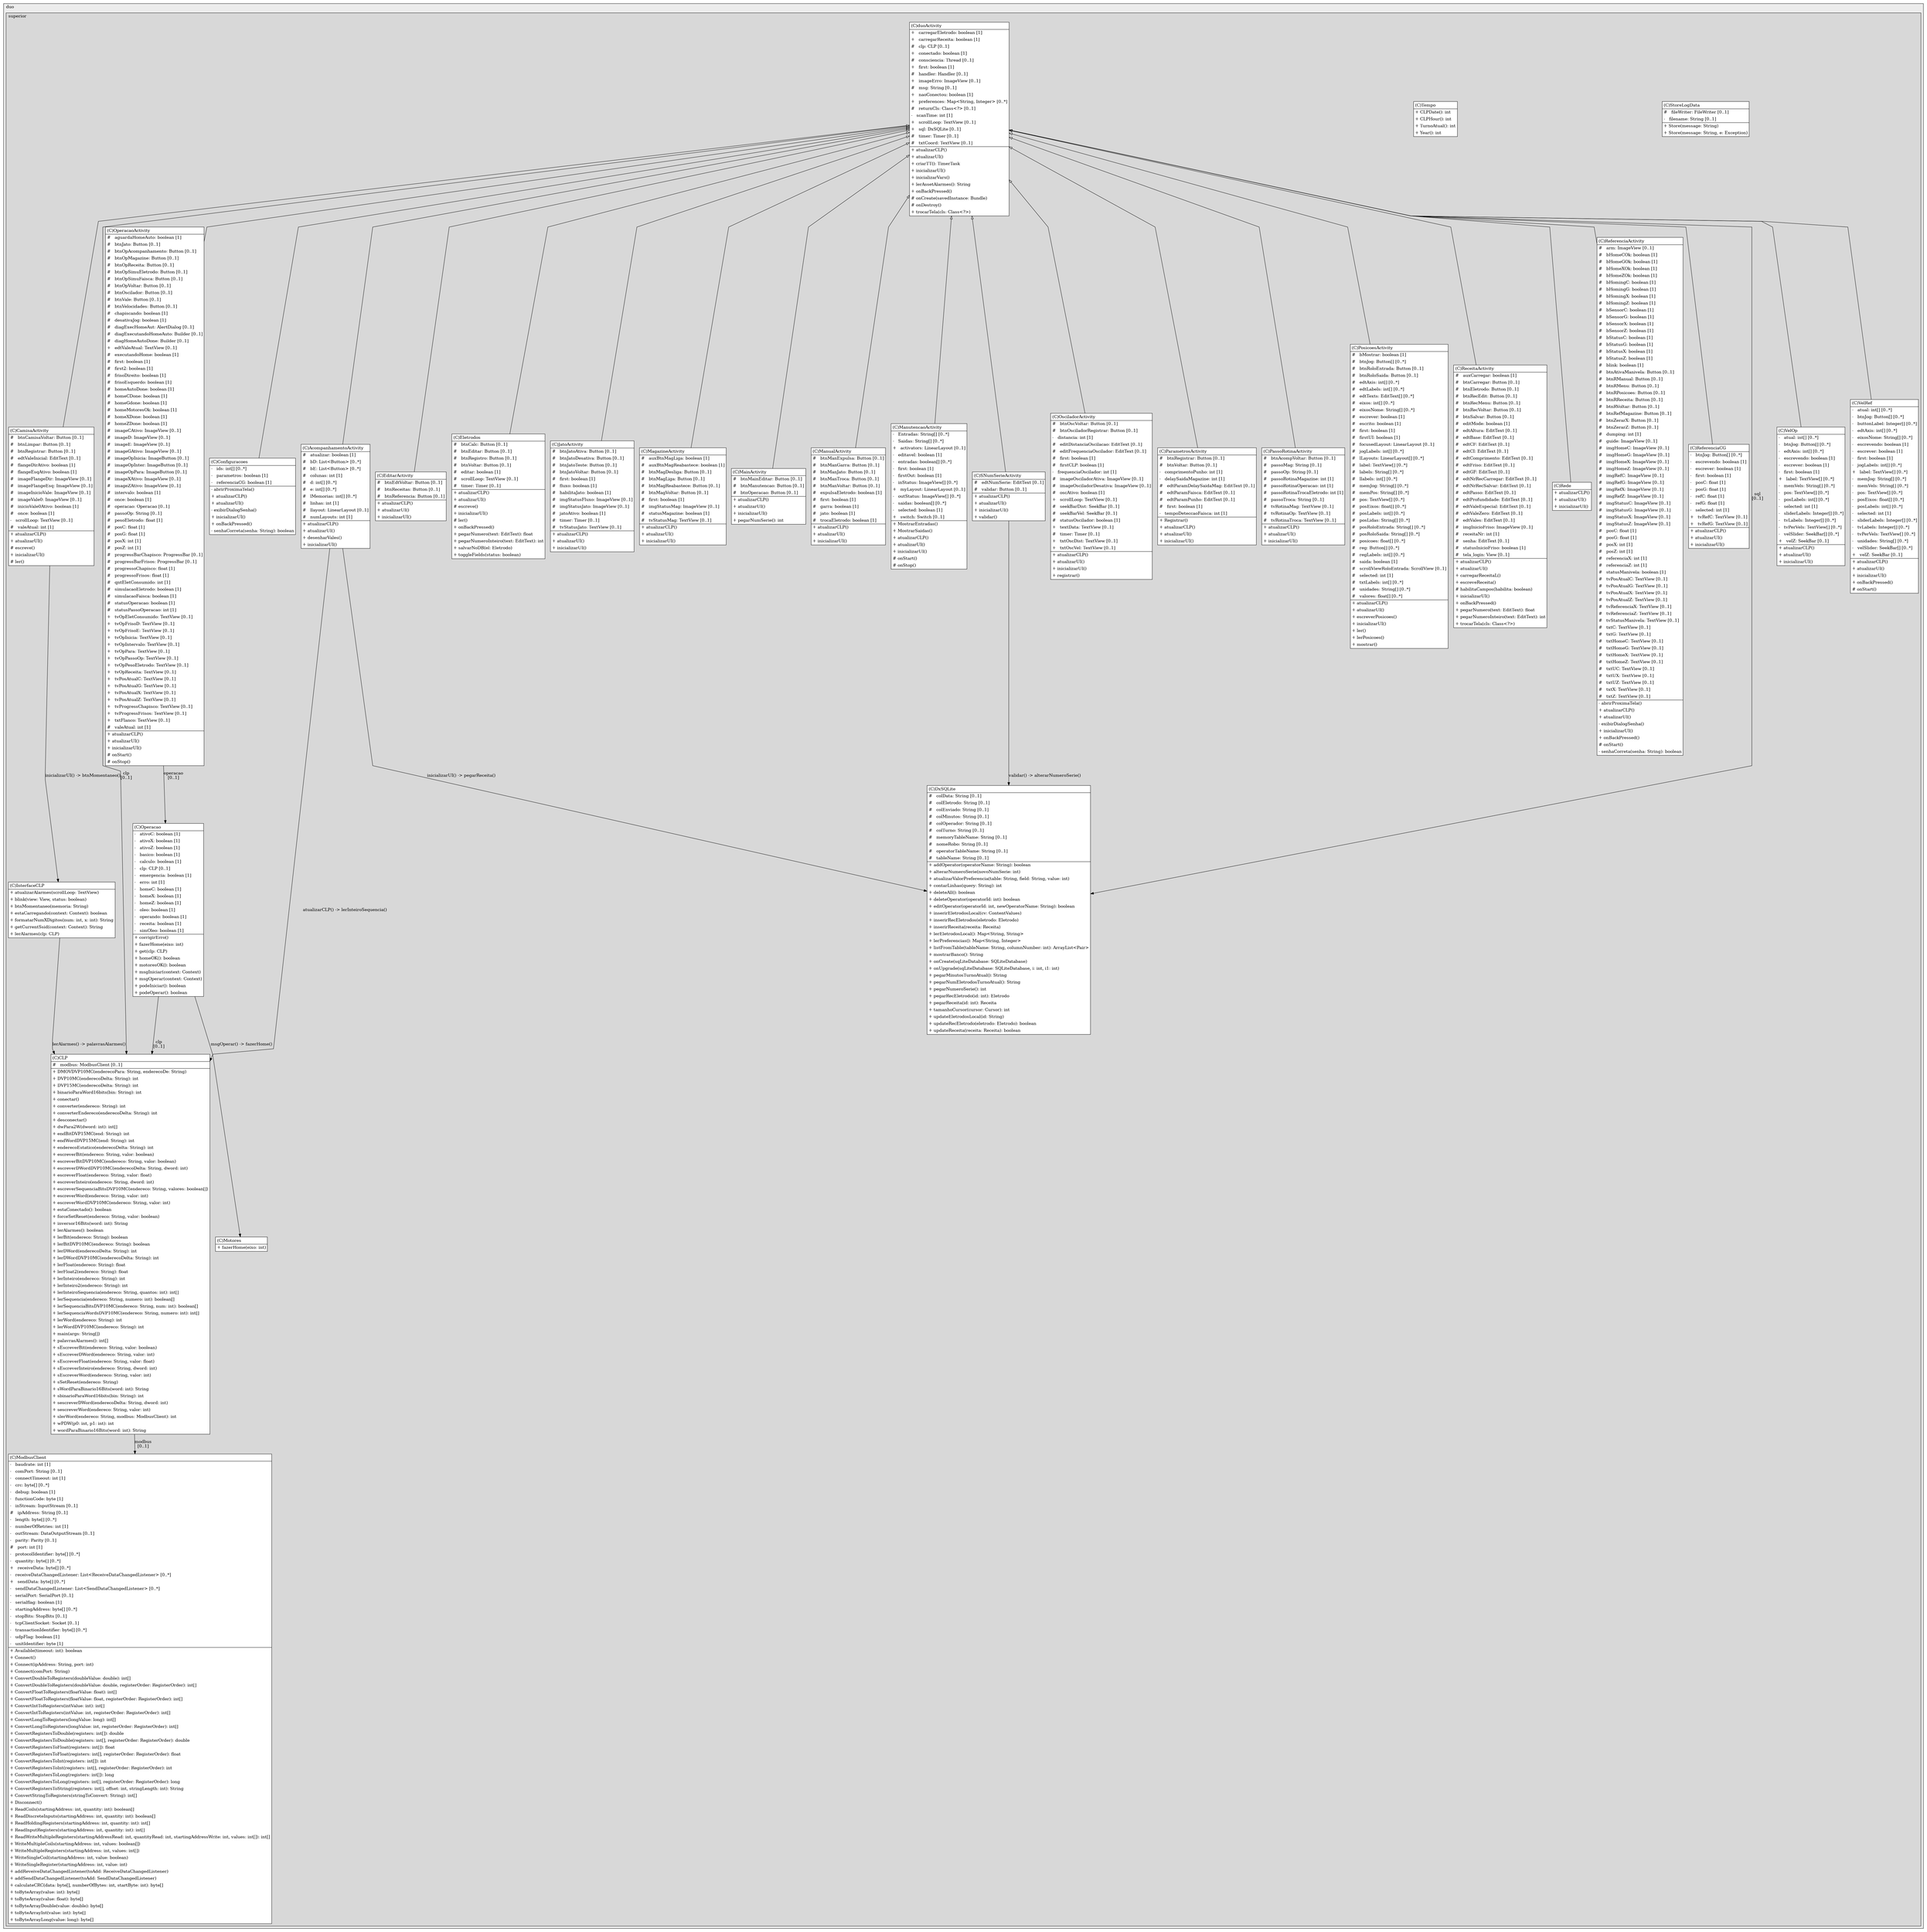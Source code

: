 @startuml

/' diagram meta data start
config=StructureConfiguration;
{
  "projectClassification": {
    "searchMode": "OpenProject", // OpenProject, AllProjects
    "includedProjects": "",
    "pathEndKeywords": "*.impl",
    "isClientPath": "",
    "isClientName": "",
    "isTestPath": "",
    "isTestName": "",
    "isMappingPath": "",
    "isMappingName": "",
    "isDataAccessPath": "",
    "isDataAccessName": "",
    "isDataStructurePath": "",
    "isDataStructureName": "",
    "isInterfaceStructuresPath": "",
    "isInterfaceStructuresName": "",
    "isEntryPointPath": "",
    "isEntryPointName": "",
    "treatFinalFieldsAsMandatory": false
  },
  "graphRestriction": {
    "classPackageExcludeFilter": "",
    "classPackageIncludeFilter": "",
    "classNameExcludeFilter": "",
    "classNameIncludeFilter": "",
    "methodNameExcludeFilter": "",
    "methodNameIncludeFilter": "",
    "removeByInheritance": "", // inheritance/annotation based filtering is done in a second step
    "removeByAnnotation": "",
    "removeByClassPackage": "", // cleanup the graph after inheritance/annotation based filtering is done
    "removeByClassName": "",
    "cutMappings": false,
    "cutEnum": true,
    "cutTests": true,
    "cutClient": true,
    "cutDataAccess": false,
    "cutInterfaceStructures": false,
    "cutDataStructures": false,
    "cutGetterAndSetter": true,
    "cutConstructors": true
  },
  "graphTraversal": {
    "forwardDepth": 6,
    "backwardDepth": 6,
    "classPackageExcludeFilter": "",
    "classPackageIncludeFilter": "",
    "classNameExcludeFilter": "",
    "classNameIncludeFilter": "",
    "methodNameExcludeFilter": "",
    "methodNameIncludeFilter": "",
    "hideMappings": false,
    "hideDataStructures": false,
    "hidePrivateMethods": false,
    "hideInterfaceCalls": true, // indirection: implementation -> interface (is hidden) -> implementation
    "onlyShowApplicationEntryPoints": false, // root node is included
    "useMethodCallsForStructureDiagram": "ForwardOnly" // ForwardOnly, BothDirections, No
  },
  "details": {
    "aggregation": "GroupByClass", // ByClass, GroupByClass, None
    "showClassGenericTypes": true,
    "showMethods": true,
    "showMethodParameterNames": true,
    "showMethodParameterTypes": true,
    "showMethodReturnType": true,
    "showPackageLevels": 2,
    "showDetailedClassStructure": true
  },
  "rootClass": "com.duo.superior.duo.MainActivity",
  "extensionCallbackMethod": "" // qualified.class.name#methodName - signature: public static String method(String)
}
diagram meta data end '/



digraph g {
    rankdir="TB"
    splines=polyline
    

'nodes 
subgraph cluster_99838 { 
   	label=duo
	labeljust=l
	fillcolor="#ececec"
	style=filled
   
   subgraph cluster_978451617 { 
   	label=superior
	labeljust=l
	fillcolor="#d8d8d8"
	style=filled
   
   AcompanhamentoActivity2097108994[
	label=<<TABLE BORDER="1" CELLBORDER="0" CELLPADDING="4" CELLSPACING="0">
<TR><TD ALIGN="LEFT" >(C)AcompanhamentoActivity</TD></TR>
<HR/>
<TR><TD ALIGN="LEFT" >#   atualizar: boolean [1]</TD></TR>
<TR><TD ALIGN="LEFT" >#   bD: List&lt;Button&gt; [0..*]</TD></TR>
<TR><TD ALIGN="LEFT" >#   bE: List&lt;Button&gt; [0..*]</TD></TR>
<TR><TD ALIGN="LEFT" >#   colunas: int [1]</TD></TR>
<TR><TD ALIGN="LEFT" >#   d: int[] [0..*]</TD></TR>
<TR><TD ALIGN="LEFT" >#   e: int[] [0..*]</TD></TR>
<TR><TD ALIGN="LEFT" >#   lMemorias: int[] [0..*]</TD></TR>
<TR><TD ALIGN="LEFT" >#   linhas: int [1]</TD></TR>
<TR><TD ALIGN="LEFT" >#   llayout: LinearLayout [0..1]</TD></TR>
<TR><TD ALIGN="LEFT" >#   numLayouts: int [1]</TD></TR>
<HR/>
<TR><TD ALIGN="LEFT" >+ atualizarCLP()</TD></TR>
<TR><TD ALIGN="LEFT" >+ atualizarUI()</TD></TR>
<TR><TD ALIGN="LEFT" >+ desenharVales()</TD></TR>
<TR><TD ALIGN="LEFT" >+ inicializarUI()</TD></TR>
</TABLE>>
	style=filled
	margin=0
	shape=plaintext
	fillcolor="#FFFFFF"
];

CLP1415185454[
	label=<<TABLE BORDER="1" CELLBORDER="0" CELLPADDING="4" CELLSPACING="0">
<TR><TD ALIGN="LEFT" >(C)CLP</TD></TR>
<HR/>
<TR><TD ALIGN="LEFT" >#   modbus: ModbusClient [0..1]</TD></TR>
<HR/>
<TR><TD ALIGN="LEFT" >+ DMOVDVP10MC(enderecoPara: String, enderecoDe: String)</TD></TR>
<TR><TD ALIGN="LEFT" >+ DVP10MC(enderecoDelta: String): int</TD></TR>
<TR><TD ALIGN="LEFT" >+ DVP15MC(enderecoDelta: String): int</TD></TR>
<TR><TD ALIGN="LEFT" >+ binarioParaWord16bits(bin: String): int</TD></TR>
<TR><TD ALIGN="LEFT" >+ conectar()</TD></TR>
<TR><TD ALIGN="LEFT" >+ converter(endereco: String): int</TD></TR>
<TR><TD ALIGN="LEFT" >+ converterEndereco(enderecoDelta: String): int</TD></TR>
<TR><TD ALIGN="LEFT" >+ desconectar()</TD></TR>
<TR><TD ALIGN="LEFT" >+ dwPara2W(dword: int): int[]</TD></TR>
<TR><TD ALIGN="LEFT" >+ endBitDVP15MC(end: String): int</TD></TR>
<TR><TD ALIGN="LEFT" >+ endWordDVP15MC(end: String): int</TD></TR>
<TR><TD ALIGN="LEFT" >+ enderecoEstatico(enderecoDelta: String): int</TD></TR>
<TR><TD ALIGN="LEFT" >+ escreverBit(endereco: String, valor: boolean)</TD></TR>
<TR><TD ALIGN="LEFT" >+ escreverBitDVP10MC(endereco: String, valor: boolean)</TD></TR>
<TR><TD ALIGN="LEFT" >+ escreverDWordDVP10MC(enderecoDelta: String, dword: int)</TD></TR>
<TR><TD ALIGN="LEFT" >+ escreverFloat(endereco: String, valor: float)</TD></TR>
<TR><TD ALIGN="LEFT" >+ escreverInteiro(endereco: String, dword: int)</TD></TR>
<TR><TD ALIGN="LEFT" >+ escreverSequenciaBitsDVP10MC(endereco: String, valores: boolean[])</TD></TR>
<TR><TD ALIGN="LEFT" >+ escreverWord(endereco: String, valor: int)</TD></TR>
<TR><TD ALIGN="LEFT" >+ escreverWordDVP10MC(endereco: String, valor: int)</TD></TR>
<TR><TD ALIGN="LEFT" >+ estaConectado(): boolean</TD></TR>
<TR><TD ALIGN="LEFT" >+ forceSetReset(endereco: String, valor: boolean)</TD></TR>
<TR><TD ALIGN="LEFT" >+ inversor16Bits(word: int): String</TD></TR>
<TR><TD ALIGN="LEFT" >+ lerAlarmes(): boolean</TD></TR>
<TR><TD ALIGN="LEFT" >+ lerBit(endereco: String): boolean</TD></TR>
<TR><TD ALIGN="LEFT" >+ lerBitDVP10MC(endereco: String): boolean</TD></TR>
<TR><TD ALIGN="LEFT" >+ lerDWord(enderecoDelta: String): int</TD></TR>
<TR><TD ALIGN="LEFT" >+ lerDWordDVP10MC(enderecoDelta: String): int</TD></TR>
<TR><TD ALIGN="LEFT" >+ lerFloat(endereco: String): float</TD></TR>
<TR><TD ALIGN="LEFT" >+ lerFloat2(endereco: String): float</TD></TR>
<TR><TD ALIGN="LEFT" >+ lerInteiro(endereco: String): int</TD></TR>
<TR><TD ALIGN="LEFT" >+ lerInteiro2(endereco: String): int</TD></TR>
<TR><TD ALIGN="LEFT" >+ lerInteiroSequencia(endereco: String, quantos: int): int[]</TD></TR>
<TR><TD ALIGN="LEFT" >+ lerSequencia(endereco: String, numero: int): boolean[]</TD></TR>
<TR><TD ALIGN="LEFT" >+ lerSequenciaBitsDVP10MC(endereco: String, num: int): boolean[]</TD></TR>
<TR><TD ALIGN="LEFT" >+ lerSequenciaWordsDVP10MC(endereco: String, numero: int): int[]</TD></TR>
<TR><TD ALIGN="LEFT" >+ lerWord(endereco: String): int</TD></TR>
<TR><TD ALIGN="LEFT" >+ lerWordDVP10MC(endereco: String): int</TD></TR>
<TR><TD ALIGN="LEFT" >+ main(args: String[])</TD></TR>
<TR><TD ALIGN="LEFT" >+ palavrasAlarmes(): int[]</TD></TR>
<TR><TD ALIGN="LEFT" >+ sEscreverBit(endereco: String, valor: boolean)</TD></TR>
<TR><TD ALIGN="LEFT" >+ sEscreverDWord(endereco: String, valor: int)</TD></TR>
<TR><TD ALIGN="LEFT" >+ sEscreverFloat(endereco: String, valor: float)</TD></TR>
<TR><TD ALIGN="LEFT" >+ sEscreverInteiro(endereco: String, dword: int)</TD></TR>
<TR><TD ALIGN="LEFT" >+ sEscreverWord(endereco: String, valor: int)</TD></TR>
<TR><TD ALIGN="LEFT" >+ sSetReset(endereco: String)</TD></TR>
<TR><TD ALIGN="LEFT" >+ sWordParaBinario16Bits(word: int): String</TD></TR>
<TR><TD ALIGN="LEFT" >+ sbinarioParaWord16bits(bin: String): int</TD></TR>
<TR><TD ALIGN="LEFT" >+ sescreverDWord(enderecoDelta: String, dword: int)</TD></TR>
<TR><TD ALIGN="LEFT" >+ sescreverWord(endereco: String, valor: int)</TD></TR>
<TR><TD ALIGN="LEFT" >+ slerWord(endereco: String, modbus: ModbusClient): int</TD></TR>
<TR><TD ALIGN="LEFT" >+ wPDW(p0: int, p1: int): int</TD></TR>
<TR><TD ALIGN="LEFT" >+ wordParaBinario16Bits(word: int): String</TD></TR>
</TABLE>>
	style=filled
	margin=0
	shape=plaintext
	fillcolor="#FFFFFF"
];

CamisaActivity2097108994[
	label=<<TABLE BORDER="1" CELLBORDER="0" CELLPADDING="4" CELLSPACING="0">
<TR><TD ALIGN="LEFT" >(C)CamisaActivity</TD></TR>
<HR/>
<TR><TD ALIGN="LEFT" >#   btnCamisaVoltar: Button [0..1]</TD></TR>
<TR><TD ALIGN="LEFT" >#   btnLimpar: Button [0..1]</TD></TR>
<TR><TD ALIGN="LEFT" >#   btnRegistrar: Button [0..1]</TD></TR>
<TR><TD ALIGN="LEFT" >#   edtValeInicial: EditText [0..1]</TD></TR>
<TR><TD ALIGN="LEFT" >#   flangeDirAtivo: boolean [1]</TD></TR>
<TR><TD ALIGN="LEFT" >#   flangeEsqAtivo: boolean [1]</TD></TR>
<TR><TD ALIGN="LEFT" >#   imageFlangeDir: ImageView [0..1]</TD></TR>
<TR><TD ALIGN="LEFT" >#   imageFlangeEsq: ImageView [0..1]</TD></TR>
<TR><TD ALIGN="LEFT" >#   imageInicioVale: ImageView [0..1]</TD></TR>
<TR><TD ALIGN="LEFT" >#   imageVale0: ImageView [0..1]</TD></TR>
<TR><TD ALIGN="LEFT" >#   inicioVale0Ativo: boolean [1]</TD></TR>
<TR><TD ALIGN="LEFT" >#   once: boolean [1]</TD></TR>
<TR><TD ALIGN="LEFT" >-   scrollLoop: TextView [0..1]</TD></TR>
<TR><TD ALIGN="LEFT" >#   valeAtual: int [1]</TD></TR>
<HR/>
<TR><TD ALIGN="LEFT" >+ atualizarCLP()</TD></TR>
<TR><TD ALIGN="LEFT" >+ atualizarUI()</TD></TR>
<TR><TD ALIGN="LEFT" ># escreve()</TD></TR>
<TR><TD ALIGN="LEFT" >+ inicializarUI()</TD></TR>
<TR><TD ALIGN="LEFT" ># ler()</TD></TR>
</TABLE>>
	style=filled
	margin=0
	shape=plaintext
	fillcolor="#FFFFFF"
];

Configuracoes2097108994[
	label=<<TABLE BORDER="1" CELLBORDER="0" CELLPADDING="4" CELLSPACING="0">
<TR><TD ALIGN="LEFT" >(C)Configuracoes</TD></TR>
<HR/>
<TR><TD ALIGN="LEFT" >-   ids: int[] [0..*]</TD></TR>
<TR><TD ALIGN="LEFT" >-   parametros: boolean [1]</TD></TR>
<TR><TD ALIGN="LEFT" >-   referenciaCG: boolean [1]</TD></TR>
<HR/>
<TR><TD ALIGN="LEFT" >- abrirProximaTela()</TD></TR>
<TR><TD ALIGN="LEFT" >+ atualizarCLP()</TD></TR>
<TR><TD ALIGN="LEFT" >+ atualizarUI()</TD></TR>
<TR><TD ALIGN="LEFT" >- exibirDialogSenha()</TD></TR>
<TR><TD ALIGN="LEFT" >+ inicializarUI()</TD></TR>
<TR><TD ALIGN="LEFT" >+ onBackPressed()</TD></TR>
<TR><TD ALIGN="LEFT" >- senhaCorreta(senha: String): boolean</TD></TR>
</TABLE>>
	style=filled
	margin=0
	shape=plaintext
	fillcolor="#FFFFFF"
];

DxSQLite82923178[
	label=<<TABLE BORDER="1" CELLBORDER="0" CELLPADDING="4" CELLSPACING="0">
<TR><TD ALIGN="LEFT" >(C)DxSQLite</TD></TR>
<HR/>
<TR><TD ALIGN="LEFT" >#   colData: String [0..1]</TD></TR>
<TR><TD ALIGN="LEFT" >#   colEletrodo: String [0..1]</TD></TR>
<TR><TD ALIGN="LEFT" >#   colEnviado: String [0..1]</TD></TR>
<TR><TD ALIGN="LEFT" >#   colMinutos: String [0..1]</TD></TR>
<TR><TD ALIGN="LEFT" >#   colOperador: String [0..1]</TD></TR>
<TR><TD ALIGN="LEFT" >#   colTurno: String [0..1]</TD></TR>
<TR><TD ALIGN="LEFT" >#   memoryTableName: String [0..1]</TD></TR>
<TR><TD ALIGN="LEFT" >#   nomeRobo: String [0..1]</TD></TR>
<TR><TD ALIGN="LEFT" >#   operatorTableName: String [0..1]</TD></TR>
<TR><TD ALIGN="LEFT" >#   tableName: String [0..1]</TD></TR>
<HR/>
<TR><TD ALIGN="LEFT" >+ addOperator(operatorName: String): boolean</TD></TR>
<TR><TD ALIGN="LEFT" >+ alterarNumeroSerie(novoNumSerie: int)</TD></TR>
<TR><TD ALIGN="LEFT" >+ atualizarValorPreferencia(table: String, field: String, value: int)</TD></TR>
<TR><TD ALIGN="LEFT" >+ contarLinhas(query: String): int</TD></TR>
<TR><TD ALIGN="LEFT" >+ deleteAll(): boolean</TD></TR>
<TR><TD ALIGN="LEFT" >+ deleteOperator(operatorId: int): boolean</TD></TR>
<TR><TD ALIGN="LEFT" >+ editOperator(operatorId: int, newOperatorName: String): boolean</TD></TR>
<TR><TD ALIGN="LEFT" >+ inserirEletrodosLocal(cv: ContentValues)</TD></TR>
<TR><TD ALIGN="LEFT" >+ inserirRecEletrodos(eletrodo: Eletrodo)</TD></TR>
<TR><TD ALIGN="LEFT" >+ inserirReceita(receita: Receita)</TD></TR>
<TR><TD ALIGN="LEFT" >+ lerEletrodosLocal(): Map&lt;String, String&gt;</TD></TR>
<TR><TD ALIGN="LEFT" >+ lerPreferencias(): Map&lt;String, Integer&gt;</TD></TR>
<TR><TD ALIGN="LEFT" >+ listFromTable(tableName: String, columnNumber: int): ArrayList&lt;Pair&gt;</TD></TR>
<TR><TD ALIGN="LEFT" >+ mostrarBanco(): String</TD></TR>
<TR><TD ALIGN="LEFT" >+ onCreate(sqLiteDatabase: SQLiteDatabase)</TD></TR>
<TR><TD ALIGN="LEFT" >+ onUpgrade(sqLiteDatabase: SQLiteDatabase, i: int, i1: int)</TD></TR>
<TR><TD ALIGN="LEFT" >+ pegarMinutosTurnoAtual(): String</TD></TR>
<TR><TD ALIGN="LEFT" >+ pegarNumEletrodosTurnoAtual(): String</TD></TR>
<TR><TD ALIGN="LEFT" >+ pegarNumeroSerie(): int</TD></TR>
<TR><TD ALIGN="LEFT" >+ pegarRecEletrodo(id: int): Eletrodo</TD></TR>
<TR><TD ALIGN="LEFT" >+ pegarReceita(id: int): Receita</TD></TR>
<TR><TD ALIGN="LEFT" >+ tamanhoCursor(cursor: Cursor): int</TD></TR>
<TR><TD ALIGN="LEFT" >+ updateEletrodosLocal(id: String)</TD></TR>
<TR><TD ALIGN="LEFT" >+ updateRecEletrodo(eletrodo: Eletrodo): boolean</TD></TR>
<TR><TD ALIGN="LEFT" >+ updateReceita(receita: Receita): boolean</TD></TR>
</TABLE>>
	style=filled
	margin=0
	shape=plaintext
	fillcolor="#FFFFFF"
];

EditarActivity2097108994[
	label=<<TABLE BORDER="1" CELLBORDER="0" CELLPADDING="4" CELLSPACING="0">
<TR><TD ALIGN="LEFT" >(C)EditarActivity</TD></TR>
<HR/>
<TR><TD ALIGN="LEFT" >#   btnEdtVoltar: Button [0..1]</TD></TR>
<TR><TD ALIGN="LEFT" >#   btnReceitas: Button [0..1]</TD></TR>
<TR><TD ALIGN="LEFT" >#   btnReferencia: Button [0..1]</TD></TR>
<HR/>
<TR><TD ALIGN="LEFT" >+ atualizarCLP()</TD></TR>
<TR><TD ALIGN="LEFT" >+ atualizarUI()</TD></TR>
<TR><TD ALIGN="LEFT" >+ inicializarUI()</TD></TR>
</TABLE>>
	style=filled
	margin=0
	shape=plaintext
	fillcolor="#FFFFFF"
];

Eletrodos2097108994[
	label=<<TABLE BORDER="1" CELLBORDER="0" CELLPADDING="4" CELLSPACING="0">
<TR><TD ALIGN="LEFT" >(C)Eletrodos</TD></TR>
<HR/>
<TR><TD ALIGN="LEFT" >#   btnCalc: Button [0..1]</TD></TR>
<TR><TD ALIGN="LEFT" >#   btnEditar: Button [0..1]</TD></TR>
<TR><TD ALIGN="LEFT" >#   btnRegistro: Button [0..1]</TD></TR>
<TR><TD ALIGN="LEFT" >#   btnVoltar: Button [0..1]</TD></TR>
<TR><TD ALIGN="LEFT" >#   editar: boolean [1]</TD></TR>
<TR><TD ALIGN="LEFT" >#   scrollLoop: TextView [0..1]</TD></TR>
<TR><TD ALIGN="LEFT" >#   timer: Timer [0..1]</TD></TR>
<HR/>
<TR><TD ALIGN="LEFT" >+ atualizarCLP()</TD></TR>
<TR><TD ALIGN="LEFT" >+ atualizarUI()</TD></TR>
<TR><TD ALIGN="LEFT" ># escreve()</TD></TR>
<TR><TD ALIGN="LEFT" >+ inicializarUI()</TD></TR>
<TR><TD ALIGN="LEFT" ># ler()</TD></TR>
<TR><TD ALIGN="LEFT" >+ onBackPressed()</TD></TR>
<TR><TD ALIGN="LEFT" >+ pegarNumero(text: EditText): float</TD></TR>
<TR><TD ALIGN="LEFT" >+ pegarNumeroInteiro(text: EditText): int</TD></TR>
<TR><TD ALIGN="LEFT" >+ salvarNoDB(el: Eletrodo)</TD></TR>
<TR><TD ALIGN="LEFT" >+ toggleFields(status: boolean)</TD></TR>
</TABLE>>
	style=filled
	margin=0
	shape=plaintext
	fillcolor="#FFFFFF"
];

InterfaceCLP1415185454[
	label=<<TABLE BORDER="1" CELLBORDER="0" CELLPADDING="4" CELLSPACING="0">
<TR><TD ALIGN="LEFT" >(C)InterfaceCLP</TD></TR>
<HR/>
<TR><TD ALIGN="LEFT" >+ atualizarAlarmes(scrollLoop: TextView)</TD></TR>
<TR><TD ALIGN="LEFT" >+ blink(view: View, status: boolean)</TD></TR>
<TR><TD ALIGN="LEFT" >+ btnMomentaneo(memoria: String)</TD></TR>
<TR><TD ALIGN="LEFT" >+ estaCarregando(context: Context): boolean</TD></TR>
<TR><TD ALIGN="LEFT" >+ formatarNumXDigitos(num: int, x: int): String</TD></TR>
<TR><TD ALIGN="LEFT" >+ getCurrentSsid(context: Context): String</TD></TR>
<TR><TD ALIGN="LEFT" >+ lerAlarmes(clp: CLP)</TD></TR>
</TABLE>>
	style=filled
	margin=0
	shape=plaintext
	fillcolor="#FFFFFF"
];

JatoActivity2097108994[
	label=<<TABLE BORDER="1" CELLBORDER="0" CELLPADDING="4" CELLSPACING="0">
<TR><TD ALIGN="LEFT" >(C)JatoActivity</TD></TR>
<HR/>
<TR><TD ALIGN="LEFT" >#   btnJatoAtiva: Button [0..1]</TD></TR>
<TR><TD ALIGN="LEFT" >#   btnJatoDesativa: Button [0..1]</TD></TR>
<TR><TD ALIGN="LEFT" >#   btnJatoTeste: Button [0..1]</TD></TR>
<TR><TD ALIGN="LEFT" >#   btnJatoVoltar: Button [0..1]</TD></TR>
<TR><TD ALIGN="LEFT" >#   first: boolean [1]</TD></TR>
<TR><TD ALIGN="LEFT" >#   fluxo: boolean [1]</TD></TR>
<TR><TD ALIGN="LEFT" >#   habilitaJato: boolean [1]</TD></TR>
<TR><TD ALIGN="LEFT" >#   imgStatusFluxo: ImageView [0..1]</TD></TR>
<TR><TD ALIGN="LEFT" >#   imgStatusJato: ImageView [0..1]</TD></TR>
<TR><TD ALIGN="LEFT" >#   jatoAtivo: boolean [1]</TD></TR>
<TR><TD ALIGN="LEFT" >#   timer: Timer [0..1]</TD></TR>
<TR><TD ALIGN="LEFT" >#   tvStatusJato: TextView [0..1]</TD></TR>
<HR/>
<TR><TD ALIGN="LEFT" >+ atualizarCLP()</TD></TR>
<TR><TD ALIGN="LEFT" >+ atualizarUI()</TD></TR>
<TR><TD ALIGN="LEFT" >+ inicializarUI()</TD></TR>
</TABLE>>
	style=filled
	margin=0
	shape=plaintext
	fillcolor="#FFFFFF"
];

MagazineActivity2097108994[
	label=<<TABLE BORDER="1" CELLBORDER="0" CELLPADDING="4" CELLSPACING="0">
<TR><TD ALIGN="LEFT" >(C)MagazineActivity</TD></TR>
<HR/>
<TR><TD ALIGN="LEFT" >#   auxBtnMagLiga: boolean [1]</TD></TR>
<TR><TD ALIGN="LEFT" >#   auxBtnMagReabastece: boolean [1]</TD></TR>
<TR><TD ALIGN="LEFT" >#   btnMagDesliga: Button [0..1]</TD></TR>
<TR><TD ALIGN="LEFT" >#   btnMagLiga: Button [0..1]</TD></TR>
<TR><TD ALIGN="LEFT" >#   btnMagReabastece: Button [0..1]</TD></TR>
<TR><TD ALIGN="LEFT" >#   btnMagVoltar: Button [0..1]</TD></TR>
<TR><TD ALIGN="LEFT" >#   first: boolean [1]</TD></TR>
<TR><TD ALIGN="LEFT" >#   imgStatusMag: ImageView [0..1]</TD></TR>
<TR><TD ALIGN="LEFT" >#   statusMagazine: boolean [1]</TD></TR>
<TR><TD ALIGN="LEFT" >#   tvStatusMag: TextView [0..1]</TD></TR>
<HR/>
<TR><TD ALIGN="LEFT" >+ atualizarCLP()</TD></TR>
<TR><TD ALIGN="LEFT" >+ atualizarUI()</TD></TR>
<TR><TD ALIGN="LEFT" >+ inicializarUI()</TD></TR>
</TABLE>>
	style=filled
	margin=0
	shape=plaintext
	fillcolor="#FFFFFF"
];

MainActivity2097108994[
	label=<<TABLE BORDER="1" CELLBORDER="0" CELLPADDING="4" CELLSPACING="0">
<TR><TD ALIGN="LEFT" >(C)MainActivity</TD></TR>
<HR/>
<TR><TD ALIGN="LEFT" >#   btnMainEditar: Button [0..1]</TD></TR>
<TR><TD ALIGN="LEFT" >#   btnManutencao: Button [0..1]</TD></TR>
<TR><TD ALIGN="LEFT" >#   btnOperacao: Button [0..1]</TD></TR>
<HR/>
<TR><TD ALIGN="LEFT" >+ atualizarCLP()</TD></TR>
<TR><TD ALIGN="LEFT" >+ atualizarUI()</TD></TR>
<TR><TD ALIGN="LEFT" >+ inicializarUI()</TD></TR>
<TR><TD ALIGN="LEFT" >+ pegarNumSerie(): int</TD></TR>
</TABLE>>
	style=filled
	margin=0
	shape=plaintext
	fillcolor="#FFFFFF"
];

ManualActivity2097108994[
	label=<<TABLE BORDER="1" CELLBORDER="0" CELLPADDING="4" CELLSPACING="0">
<TR><TD ALIGN="LEFT" >(C)ManualActivity</TD></TR>
<HR/>
<TR><TD ALIGN="LEFT" >#   btnManExpulsa: Button [0..1]</TD></TR>
<TR><TD ALIGN="LEFT" >#   btnManGarra: Button [0..1]</TD></TR>
<TR><TD ALIGN="LEFT" >#   btnManJato: Button [0..1]</TD></TR>
<TR><TD ALIGN="LEFT" >#   btnManTroca: Button [0..1]</TD></TR>
<TR><TD ALIGN="LEFT" >#   btnManVoltar: Button [0..1]</TD></TR>
<TR><TD ALIGN="LEFT" >#   expulsaEletrodo: boolean [1]</TD></TR>
<TR><TD ALIGN="LEFT" >#   first: boolean [1]</TD></TR>
<TR><TD ALIGN="LEFT" >#   garra: boolean [1]</TD></TR>
<TR><TD ALIGN="LEFT" >#   jato: boolean [1]</TD></TR>
<TR><TD ALIGN="LEFT" >#   trocaEletrodo: boolean [1]</TD></TR>
<HR/>
<TR><TD ALIGN="LEFT" >+ atualizarCLP()</TD></TR>
<TR><TD ALIGN="LEFT" >+ atualizarUI()</TD></TR>
<TR><TD ALIGN="LEFT" >+ inicializarUI()</TD></TR>
</TABLE>>
	style=filled
	margin=0
	shape=plaintext
	fillcolor="#FFFFFF"
];

ManutencaoActivity2097108994[
	label=<<TABLE BORDER="1" CELLBORDER="0" CELLPADDING="4" CELLSPACING="0">
<TR><TD ALIGN="LEFT" >(C)ManutencaoActivity</TD></TR>
<HR/>
<TR><TD ALIGN="LEFT" >-   Entradas: String[] [0..*]</TD></TR>
<TR><TD ALIGN="LEFT" >-   Saidas: String[] [0..*]</TD></TR>
<TR><TD ALIGN="LEFT" >+   activators: LinearLayout [0..1]</TD></TR>
<TR><TD ALIGN="LEFT" >-   editavel: boolean [1]</TD></TR>
<TR><TD ALIGN="LEFT" >-   entradas: boolean[] [0..*]</TD></TR>
<TR><TD ALIGN="LEFT" >-   first: boolean [1]</TD></TR>
<TR><TD ALIGN="LEFT" >-   firstOut: boolean [1]</TD></TR>
<TR><TD ALIGN="LEFT" >-   inStatus: ImageView[] [0..*]</TD></TR>
<TR><TD ALIGN="LEFT" >+   myLayout: LinearLayout [0..1]</TD></TR>
<TR><TD ALIGN="LEFT" >-   outStatus: ImageView[] [0..*]</TD></TR>
<TR><TD ALIGN="LEFT" >-   saidas: boolean[] [0..*]</TD></TR>
<TR><TD ALIGN="LEFT" >-   selected: boolean [1]</TD></TR>
<TR><TD ALIGN="LEFT" >+   switch: Switch [0..1]</TD></TR>
<HR/>
<TR><TD ALIGN="LEFT" >+ MostrarEntradas()</TD></TR>
<TR><TD ALIGN="LEFT" >+ MostrarSaidas()</TD></TR>
<TR><TD ALIGN="LEFT" >+ atualizarCLP()</TD></TR>
<TR><TD ALIGN="LEFT" >+ atualizarUI()</TD></TR>
<TR><TD ALIGN="LEFT" >+ inicializarUI()</TD></TR>
<TR><TD ALIGN="LEFT" ># onStart()</TD></TR>
<TR><TD ALIGN="LEFT" ># onStop()</TD></TR>
</TABLE>>
	style=filled
	margin=0
	shape=plaintext
	fillcolor="#FFFFFF"
];

ModbusClient1415185454[
	label=<<TABLE BORDER="1" CELLBORDER="0" CELLPADDING="4" CELLSPACING="0">
<TR><TD ALIGN="LEFT" >(C)ModbusClient</TD></TR>
<HR/>
<TR><TD ALIGN="LEFT" >-   baudrate: int [1]</TD></TR>
<TR><TD ALIGN="LEFT" >-   comPort: String [0..1]</TD></TR>
<TR><TD ALIGN="LEFT" >-   connectTimeout: int [1]</TD></TR>
<TR><TD ALIGN="LEFT" >-   crc: byte[] [0..*]</TD></TR>
<TR><TD ALIGN="LEFT" >-   debug: boolean [1]</TD></TR>
<TR><TD ALIGN="LEFT" >-   functionCode: byte [1]</TD></TR>
<TR><TD ALIGN="LEFT" >-   inStream: InputStream [0..1]</TD></TR>
<TR><TD ALIGN="LEFT" >#   ipAddress: String [0..1]</TD></TR>
<TR><TD ALIGN="LEFT" >-   length: byte[] [0..*]</TD></TR>
<TR><TD ALIGN="LEFT" >-   numberOfRetries: int [1]</TD></TR>
<TR><TD ALIGN="LEFT" >-   outStream: DataOutputStream [0..1]</TD></TR>
<TR><TD ALIGN="LEFT" >-   parity: Parity [0..1]</TD></TR>
<TR><TD ALIGN="LEFT" >#   port: int [1]</TD></TR>
<TR><TD ALIGN="LEFT" >-   protocolIdentifier: byte[] [0..*]</TD></TR>
<TR><TD ALIGN="LEFT" >-   quantity: byte[] [0..*]</TD></TR>
<TR><TD ALIGN="LEFT" >+   receiveData: byte[] [0..*]</TD></TR>
<TR><TD ALIGN="LEFT" >-   receiveDataChangedListener: List&lt;ReceiveDataChangedListener&gt; [0..*]</TD></TR>
<TR><TD ALIGN="LEFT" >+   sendData: byte[] [0..*]</TD></TR>
<TR><TD ALIGN="LEFT" >-   sendDataChangedListener: List&lt;SendDataChangedListener&gt; [0..*]</TD></TR>
<TR><TD ALIGN="LEFT" >-   serialPort: SerialPort [0..1]</TD></TR>
<TR><TD ALIGN="LEFT" >-   serialflag: boolean [1]</TD></TR>
<TR><TD ALIGN="LEFT" >-   startingAddress: byte[] [0..*]</TD></TR>
<TR><TD ALIGN="LEFT" >-   stopBits: StopBits [0..1]</TD></TR>
<TR><TD ALIGN="LEFT" >-   tcpClientSocket: Socket [0..1]</TD></TR>
<TR><TD ALIGN="LEFT" >-   transactionIdentifier: byte[] [0..*]</TD></TR>
<TR><TD ALIGN="LEFT" >-   udpFlag: boolean [1]</TD></TR>
<TR><TD ALIGN="LEFT" >-   unitIdentifier: byte [1]</TD></TR>
<HR/>
<TR><TD ALIGN="LEFT" >+ Available(timeout: int): boolean</TD></TR>
<TR><TD ALIGN="LEFT" >+ Connect()</TD></TR>
<TR><TD ALIGN="LEFT" >+ Connect(ipAddress: String, port: int)</TD></TR>
<TR><TD ALIGN="LEFT" >+ Connect(comPort: String)</TD></TR>
<TR><TD ALIGN="LEFT" >+ ConvertDoubleToRegisters(doubleValue: double): int[]</TD></TR>
<TR><TD ALIGN="LEFT" >+ ConvertDoubleToRegisters(doubleValue: double, registerOrder: RegisterOrder): int[]</TD></TR>
<TR><TD ALIGN="LEFT" >+ ConvertFloatToRegisters(floatValue: float): int[]</TD></TR>
<TR><TD ALIGN="LEFT" >+ ConvertFloatToRegisters(floatValue: float, registerOrder: RegisterOrder): int[]</TD></TR>
<TR><TD ALIGN="LEFT" >+ ConvertIntToRegisters(intValue: int): int[]</TD></TR>
<TR><TD ALIGN="LEFT" >+ ConvertIntToRegisters(intValue: int, registerOrder: RegisterOrder): int[]</TD></TR>
<TR><TD ALIGN="LEFT" >+ ConvertLongToRegisters(longValue: long): int[]</TD></TR>
<TR><TD ALIGN="LEFT" >+ ConvertLongToRegisters(longValue: int, registerOrder: RegisterOrder): int[]</TD></TR>
<TR><TD ALIGN="LEFT" >+ ConvertRegistersToDouble(registers: int[]): double</TD></TR>
<TR><TD ALIGN="LEFT" >+ ConvertRegistersToDouble(registers: int[], registerOrder: RegisterOrder): double</TD></TR>
<TR><TD ALIGN="LEFT" >+ ConvertRegistersToFloat(registers: int[]): float</TD></TR>
<TR><TD ALIGN="LEFT" >+ ConvertRegistersToFloat(registers: int[], registerOrder: RegisterOrder): float</TD></TR>
<TR><TD ALIGN="LEFT" >+ ConvertRegistersToInt(registers: int[]): int</TD></TR>
<TR><TD ALIGN="LEFT" >+ ConvertRegistersToInt(registers: int[], registerOrder: RegisterOrder): int</TD></TR>
<TR><TD ALIGN="LEFT" >+ ConvertRegistersToLong(registers: int[]): long</TD></TR>
<TR><TD ALIGN="LEFT" >+ ConvertRegistersToLong(registers: int[], registerOrder: RegisterOrder): long</TD></TR>
<TR><TD ALIGN="LEFT" >+ ConvertRegistersToString(registers: int[], offset: int, stringLength: int): String</TD></TR>
<TR><TD ALIGN="LEFT" >+ ConvertStringToRegisters(stringToConvert: String): int[]</TD></TR>
<TR><TD ALIGN="LEFT" >+ Disconnect()</TD></TR>
<TR><TD ALIGN="LEFT" >+ ReadCoils(startingAddress: int, quantity: int): boolean[]</TD></TR>
<TR><TD ALIGN="LEFT" >+ ReadDiscreteInputs(startingAddress: int, quantity: int): boolean[]</TD></TR>
<TR><TD ALIGN="LEFT" >+ ReadHoldingRegisters(startingAddress: int, quantity: int): int[]</TD></TR>
<TR><TD ALIGN="LEFT" >+ ReadInputRegisters(startingAddress: int, quantity: int): int[]</TD></TR>
<TR><TD ALIGN="LEFT" >+ ReadWriteMultipleRegisters(startingAddressRead: int, quantityRead: int, startingAddressWrite: int, values: int[]): int[]</TD></TR>
<TR><TD ALIGN="LEFT" >+ WriteMultipleCoils(startingAddress: int, values: boolean[])</TD></TR>
<TR><TD ALIGN="LEFT" >+ WriteMultipleRegisters(startingAddress: int, values: int[])</TD></TR>
<TR><TD ALIGN="LEFT" >+ WriteSingleCoil(startingAddress: int, value: boolean)</TD></TR>
<TR><TD ALIGN="LEFT" >+ WriteSingleRegister(startingAddress: int, value: int)</TD></TR>
<TR><TD ALIGN="LEFT" >+ addReveiveDataChangedListener(toAdd: ReceiveDataChangedListener)</TD></TR>
<TR><TD ALIGN="LEFT" >+ addSendDataChangedListener(toAdd: SendDataChangedListener)</TD></TR>
<TR><TD ALIGN="LEFT" >+ calculateCRC(data: byte[], numberOfBytes: int, startByte: int): byte[]</TD></TR>
<TR><TD ALIGN="LEFT" >+ toByteArray(value: int): byte[]</TD></TR>
<TR><TD ALIGN="LEFT" >+ toByteArray(value: float): byte[]</TD></TR>
<TR><TD ALIGN="LEFT" >+ toByteArrayDouble(value: double): byte[]</TD></TR>
<TR><TD ALIGN="LEFT" >+ toByteArrayInt(value: int): byte[]</TD></TR>
<TR><TD ALIGN="LEFT" >+ toByteArrayLong(value: long): byte[]</TD></TR>
</TABLE>>
	style=filled
	margin=0
	shape=plaintext
	fillcolor="#FFFFFF"
];

Motores1114053203[
	label=<<TABLE BORDER="1" CELLBORDER="0" CELLPADDING="4" CELLSPACING="0">
<TR><TD ALIGN="LEFT" >(C)Motores</TD></TR>
<HR/>
<TR><TD ALIGN="LEFT" >+ fazerHome(eixo: int)</TD></TR>
</TABLE>>
	style=filled
	margin=0
	shape=plaintext
	fillcolor="#FFFFFF"
];

Operacao1114053203[
	label=<<TABLE BORDER="1" CELLBORDER="0" CELLPADDING="4" CELLSPACING="0">
<TR><TD ALIGN="LEFT" >(C)Operacao</TD></TR>
<HR/>
<TR><TD ALIGN="LEFT" >-   ativoC: boolean [1]</TD></TR>
<TR><TD ALIGN="LEFT" >-   ativoX: boolean [1]</TD></TR>
<TR><TD ALIGN="LEFT" >-   ativoZ: boolean [1]</TD></TR>
<TR><TD ALIGN="LEFT" >-   basico: boolean [1]</TD></TR>
<TR><TD ALIGN="LEFT" >-   calculo: boolean [1]</TD></TR>
<TR><TD ALIGN="LEFT" >-   clp: CLP [0..1]</TD></TR>
<TR><TD ALIGN="LEFT" >-   emergencia: boolean [1]</TD></TR>
<TR><TD ALIGN="LEFT" >-   erro: int [1]</TD></TR>
<TR><TD ALIGN="LEFT" >-   homeC: boolean [1]</TD></TR>
<TR><TD ALIGN="LEFT" >-   homeX: boolean [1]</TD></TR>
<TR><TD ALIGN="LEFT" >-   homeZ: boolean [1]</TD></TR>
<TR><TD ALIGN="LEFT" >-   oleo: boolean [1]</TD></TR>
<TR><TD ALIGN="LEFT" >-   operando: boolean [1]</TD></TR>
<TR><TD ALIGN="LEFT" >-   receita: boolean [1]</TD></TR>
<TR><TD ALIGN="LEFT" >-   simOleo: boolean [1]</TD></TR>
<HR/>
<TR><TD ALIGN="LEFT" >+ corrigirErro()</TD></TR>
<TR><TD ALIGN="LEFT" >+ fazerHome(eixo: int)</TD></TR>
<TR><TD ALIGN="LEFT" >+ get(clp: CLP)</TD></TR>
<TR><TD ALIGN="LEFT" >+ homeOK(): boolean</TD></TR>
<TR><TD ALIGN="LEFT" >+ motoresOK(): boolean</TD></TR>
<TR><TD ALIGN="LEFT" >+ msgIniciar(context: Context)</TD></TR>
<TR><TD ALIGN="LEFT" >+ msgOperar(context: Context)</TD></TR>
<TR><TD ALIGN="LEFT" >+ podeIniciar(): boolean</TD></TR>
<TR><TD ALIGN="LEFT" >+ podeOperar(): boolean</TD></TR>
</TABLE>>
	style=filled
	margin=0
	shape=plaintext
	fillcolor="#FFFFFF"
];

OperacaoActivity2097108994[
	label=<<TABLE BORDER="1" CELLBORDER="0" CELLPADDING="4" CELLSPACING="0">
<TR><TD ALIGN="LEFT" >(C)OperacaoActivity</TD></TR>
<HR/>
<TR><TD ALIGN="LEFT" >#   aguardaHomeAuto: boolean [1]</TD></TR>
<TR><TD ALIGN="LEFT" >#   btnJato: Button [0..1]</TD></TR>
<TR><TD ALIGN="LEFT" >#   btnOpAcompanhamento: Button [0..1]</TD></TR>
<TR><TD ALIGN="LEFT" >#   btnOpMagazine: Button [0..1]</TD></TR>
<TR><TD ALIGN="LEFT" >#   btnOpReceita: Button [0..1]</TD></TR>
<TR><TD ALIGN="LEFT" >#   btnOpSimuEletrodo: Button [0..1]</TD></TR>
<TR><TD ALIGN="LEFT" >#   btnOpSimuFaisca: Button [0..1]</TD></TR>
<TR><TD ALIGN="LEFT" >#   btnOpVoltar: Button [0..1]</TD></TR>
<TR><TD ALIGN="LEFT" >#   btnOscilador: Button [0..1]</TD></TR>
<TR><TD ALIGN="LEFT" >#   btnVale: Button [0..1]</TD></TR>
<TR><TD ALIGN="LEFT" >#   btnVelocidades: Button [0..1]</TD></TR>
<TR><TD ALIGN="LEFT" >#   chapiscando: boolean [1]</TD></TR>
<TR><TD ALIGN="LEFT" >#   desativaJog: boolean [1]</TD></TR>
<TR><TD ALIGN="LEFT" >#   diagExecHomeAut: AlertDialog [0..1]</TD></TR>
<TR><TD ALIGN="LEFT" >#   diagExecutandoHomeAuto: Builder [0..1]</TD></TR>
<TR><TD ALIGN="LEFT" >#   diagHomeAutoDone: Builder [0..1]</TD></TR>
<TR><TD ALIGN="LEFT" >+   edtValeAtual: TextView [0..1]</TD></TR>
<TR><TD ALIGN="LEFT" >#   executandoHome: boolean [1]</TD></TR>
<TR><TD ALIGN="LEFT" >#   first: boolean [1]</TD></TR>
<TR><TD ALIGN="LEFT" >#   first2: boolean [1]</TD></TR>
<TR><TD ALIGN="LEFT" >#   frisoDireito: boolean [1]</TD></TR>
<TR><TD ALIGN="LEFT" >#   frisoEsquerdo: boolean [1]</TD></TR>
<TR><TD ALIGN="LEFT" >#   homeAutoDone: boolean [1]</TD></TR>
<TR><TD ALIGN="LEFT" >#   homeCDone: boolean [1]</TD></TR>
<TR><TD ALIGN="LEFT" >#   homeGdone: boolean [1]</TD></TR>
<TR><TD ALIGN="LEFT" >#   homeMotoresOk: boolean [1]</TD></TR>
<TR><TD ALIGN="LEFT" >#   homeXDone: boolean [1]</TD></TR>
<TR><TD ALIGN="LEFT" >#   homeZDone: boolean [1]</TD></TR>
<TR><TD ALIGN="LEFT" >#   imageCAtivo: ImageView [0..1]</TD></TR>
<TR><TD ALIGN="LEFT" >#   imageD: ImageView [0..1]</TD></TR>
<TR><TD ALIGN="LEFT" >#   imageE: ImageView [0..1]</TD></TR>
<TR><TD ALIGN="LEFT" >#   imageGAtivo: ImageView [0..1]</TD></TR>
<TR><TD ALIGN="LEFT" >#   imageOpInicia: ImageButton [0..1]</TD></TR>
<TR><TD ALIGN="LEFT" >#   imageOpInter: ImageButton [0..1]</TD></TR>
<TR><TD ALIGN="LEFT" >#   imageOpPara: ImageButton [0..1]</TD></TR>
<TR><TD ALIGN="LEFT" >#   imageXAtivo: ImageView [0..1]</TD></TR>
<TR><TD ALIGN="LEFT" >#   imageZAtivo: ImageView [0..1]</TD></TR>
<TR><TD ALIGN="LEFT" >#   intervalo: boolean [1]</TD></TR>
<TR><TD ALIGN="LEFT" >#   once: boolean [1]</TD></TR>
<TR><TD ALIGN="LEFT" >#   operacao: Operacao [0..1]</TD></TR>
<TR><TD ALIGN="LEFT" >#   passoOp: String [0..1]</TD></TR>
<TR><TD ALIGN="LEFT" >#   pesoEletrodo: float [1]</TD></TR>
<TR><TD ALIGN="LEFT" >#   posC: float [1]</TD></TR>
<TR><TD ALIGN="LEFT" >#   posG: float [1]</TD></TR>
<TR><TD ALIGN="LEFT" >#   posX: int [1]</TD></TR>
<TR><TD ALIGN="LEFT" >#   posZ: int [1]</TD></TR>
<TR><TD ALIGN="LEFT" >#   progressBarChapisco: ProgressBar [0..1]</TD></TR>
<TR><TD ALIGN="LEFT" >#   progressBarFrisos: ProgressBar [0..1]</TD></TR>
<TR><TD ALIGN="LEFT" >#   progressoChapisco: float [1]</TD></TR>
<TR><TD ALIGN="LEFT" >#   progressoFrisos: float [1]</TD></TR>
<TR><TD ALIGN="LEFT" >#   qntEletConsumido: int [1]</TD></TR>
<TR><TD ALIGN="LEFT" >#   simulacaoEletrodo: boolean [1]</TD></TR>
<TR><TD ALIGN="LEFT" >#   simulacaoFaisca: boolean [1]</TD></TR>
<TR><TD ALIGN="LEFT" >#   statusOperacao: boolean [1]</TD></TR>
<TR><TD ALIGN="LEFT" >#   statusPassoOperacao: int [1]</TD></TR>
<TR><TD ALIGN="LEFT" >+   tvOpEletConsumido: TextView [0..1]</TD></TR>
<TR><TD ALIGN="LEFT" >+   tvOpFrisoD: TextView [0..1]</TD></TR>
<TR><TD ALIGN="LEFT" >+   tvOpFrisoE: TextView [0..1]</TD></TR>
<TR><TD ALIGN="LEFT" >+   tvOpInicia: TextView [0..1]</TD></TR>
<TR><TD ALIGN="LEFT" >+   tvOpIntervalo: TextView [0..1]</TD></TR>
<TR><TD ALIGN="LEFT" >+   tvOpPara: TextView [0..1]</TD></TR>
<TR><TD ALIGN="LEFT" >+   tvOpPassoOp: TextView [0..1]</TD></TR>
<TR><TD ALIGN="LEFT" >+   tvOpPesoEletrodo: TextView [0..1]</TD></TR>
<TR><TD ALIGN="LEFT" >+   tvOpReceita: TextView [0..1]</TD></TR>
<TR><TD ALIGN="LEFT" >+   tvPosAtualC: TextView [0..1]</TD></TR>
<TR><TD ALIGN="LEFT" >+   tvPosAtualG: TextView [0..1]</TD></TR>
<TR><TD ALIGN="LEFT" >+   tvPosAtualX: TextView [0..1]</TD></TR>
<TR><TD ALIGN="LEFT" >+   tvPosAtualZ: TextView [0..1]</TD></TR>
<TR><TD ALIGN="LEFT" >+   tvProgressChapisco: TextView [0..1]</TD></TR>
<TR><TD ALIGN="LEFT" >+   tvProgressFrisos: TextView [0..1]</TD></TR>
<TR><TD ALIGN="LEFT" >+   txtFlanco: TextView [0..1]</TD></TR>
<TR><TD ALIGN="LEFT" >#   valeAtual: int [1]</TD></TR>
<HR/>
<TR><TD ALIGN="LEFT" >+ atualizarCLP()</TD></TR>
<TR><TD ALIGN="LEFT" >+ atualizarUI()</TD></TR>
<TR><TD ALIGN="LEFT" >+ inicializarUI()</TD></TR>
<TR><TD ALIGN="LEFT" ># onStart()</TD></TR>
<TR><TD ALIGN="LEFT" ># onStop()</TD></TR>
</TABLE>>
	style=filled
	margin=0
	shape=plaintext
	fillcolor="#FFFFFF"
];

OsciladorActivity2097108994[
	label=<<TABLE BORDER="1" CELLBORDER="0" CELLPADDING="4" CELLSPACING="0">
<TR><TD ALIGN="LEFT" >(C)OsciladorActivity</TD></TR>
<HR/>
<TR><TD ALIGN="LEFT" >#   btnOscVoltar: Button [0..1]</TD></TR>
<TR><TD ALIGN="LEFT" >#   btnOsciladorRegistrar: Button [0..1]</TD></TR>
<TR><TD ALIGN="LEFT" >-   distancia: int [1]</TD></TR>
<TR><TD ALIGN="LEFT" >#   editDistanciaOscilacao: EditText [0..1]</TD></TR>
<TR><TD ALIGN="LEFT" >#   editFrequenciaOscilador: EditText [0..1]</TD></TR>
<TR><TD ALIGN="LEFT" >#   first: boolean [1]</TD></TR>
<TR><TD ALIGN="LEFT" >#   firstCLP: boolean [1]</TD></TR>
<TR><TD ALIGN="LEFT" >-   frequenciaOscilador: int [1]</TD></TR>
<TR><TD ALIGN="LEFT" >#   imageOsciladorAtiva: ImageView [0..1]</TD></TR>
<TR><TD ALIGN="LEFT" >#   imageOsciladorDesativa: ImageView [0..1]</TD></TR>
<TR><TD ALIGN="LEFT" >#   oscAtivo: boolean [1]</TD></TR>
<TR><TD ALIGN="LEFT" >+   scrollLoop: TextView [0..1]</TD></TR>
<TR><TD ALIGN="LEFT" >#   seekBarDist: SeekBar [0..1]</TD></TR>
<TR><TD ALIGN="LEFT" >#   seekBarVel: SeekBar [0..1]</TD></TR>
<TR><TD ALIGN="LEFT" >#   statusOscilador: boolean [1]</TD></TR>
<TR><TD ALIGN="LEFT" >+   textData: TextView [0..1]</TD></TR>
<TR><TD ALIGN="LEFT" >#   timer: Timer [0..1]</TD></TR>
<TR><TD ALIGN="LEFT" >+   txtOscDist: TextView [0..1]</TD></TR>
<TR><TD ALIGN="LEFT" >+   txtOscVel: TextView [0..1]</TD></TR>
<HR/>
<TR><TD ALIGN="LEFT" >+ atualizarCLP()</TD></TR>
<TR><TD ALIGN="LEFT" >+ atualizarUI()</TD></TR>
<TR><TD ALIGN="LEFT" >+ inicializarUI()</TD></TR>
<TR><TD ALIGN="LEFT" >+ registrar()</TD></TR>
</TABLE>>
	style=filled
	margin=0
	shape=plaintext
	fillcolor="#FFFFFF"
];

ParametrosActivity2097108994[
	label=<<TABLE BORDER="1" CELLBORDER="0" CELLPADDING="4" CELLSPACING="0">
<TR><TD ALIGN="LEFT" >(C)ParametrosActivity</TD></TR>
<HR/>
<TR><TD ALIGN="LEFT" >#   btnRegistrar: Button [0..1]</TD></TR>
<TR><TD ALIGN="LEFT" >#   btnVoltar: Button [0..1]</TD></TR>
<TR><TD ALIGN="LEFT" >-   comprimentoPunho: int [1]</TD></TR>
<TR><TD ALIGN="LEFT" >-   delaySaidaMagazine: int [1]</TD></TR>
<TR><TD ALIGN="LEFT" >#   edtParamDelaySaidaMag: EditText [0..1]</TD></TR>
<TR><TD ALIGN="LEFT" >#   edtParamFaisca: EditText [0..1]</TD></TR>
<TR><TD ALIGN="LEFT" >#   edtParamPunho: EditText [0..1]</TD></TR>
<TR><TD ALIGN="LEFT" >#   first: boolean [1]</TD></TR>
<TR><TD ALIGN="LEFT" >-   tempoDeteccaoFaisca: int [1]</TD></TR>
<HR/>
<TR><TD ALIGN="LEFT" >+ Registrar()</TD></TR>
<TR><TD ALIGN="LEFT" >+ atualizarCLP()</TD></TR>
<TR><TD ALIGN="LEFT" >+ atualizarUI()</TD></TR>
<TR><TD ALIGN="LEFT" >+ inicializarUI()</TD></TR>
</TABLE>>
	style=filled
	margin=0
	shape=plaintext
	fillcolor="#FFFFFF"
];

PassoRotinaActivity2097108994[
	label=<<TABLE BORDER="1" CELLBORDER="0" CELLPADDING="4" CELLSPACING="0">
<TR><TD ALIGN="LEFT" >(C)PassoRotinaActivity</TD></TR>
<HR/>
<TR><TD ALIGN="LEFT" >#   btnAcompVoltar: Button [0..1]</TD></TR>
<TR><TD ALIGN="LEFT" >#   passoMag: String [0..1]</TD></TR>
<TR><TD ALIGN="LEFT" >#   passoOp: String [0..1]</TD></TR>
<TR><TD ALIGN="LEFT" >#   passoRotinaMagazine: int [1]</TD></TR>
<TR><TD ALIGN="LEFT" >#   passoRotinaOperacao: int [1]</TD></TR>
<TR><TD ALIGN="LEFT" >#   passoRotinaTrocaEletrodo: int [1]</TD></TR>
<TR><TD ALIGN="LEFT" >#   passoTroca: String [0..1]</TD></TR>
<TR><TD ALIGN="LEFT" >#   tvRotinaMag: TextView [0..1]</TD></TR>
<TR><TD ALIGN="LEFT" >#   tvRotinaOp: TextView [0..1]</TD></TR>
<TR><TD ALIGN="LEFT" >#   tvRotinaTroca: TextView [0..1]</TD></TR>
<HR/>
<TR><TD ALIGN="LEFT" >+ atualizarCLP()</TD></TR>
<TR><TD ALIGN="LEFT" >+ atualizarUI()</TD></TR>
<TR><TD ALIGN="LEFT" >+ inicializarUI()</TD></TR>
</TABLE>>
	style=filled
	margin=0
	shape=plaintext
	fillcolor="#FFFFFF"
];

PosicoesActivity2097108994[
	label=<<TABLE BORDER="1" CELLBORDER="0" CELLPADDING="4" CELLSPACING="0">
<TR><TD ALIGN="LEFT" >(C)PosicoesActivity</TD></TR>
<HR/>
<TR><TD ALIGN="LEFT" >#   bMostrar: boolean [1]</TD></TR>
<TR><TD ALIGN="LEFT" >#   btnJog: Button[] [0..*]</TD></TR>
<TR><TD ALIGN="LEFT" >#   btnRoloEntrada: Button [0..1]</TD></TR>
<TR><TD ALIGN="LEFT" >#   btnRoloSaida: Button [0..1]</TD></TR>
<TR><TD ALIGN="LEFT" >#   edtAxis: int[] [0..*]</TD></TR>
<TR><TD ALIGN="LEFT" >#   edtLabels: int[] [0..*]</TD></TR>
<TR><TD ALIGN="LEFT" >#   edtTexts: EditText[] [0..*]</TD></TR>
<TR><TD ALIGN="LEFT" >#   eixos: int[] [0..*]</TD></TR>
<TR><TD ALIGN="LEFT" >#   eixosNome: String[] [0..*]</TD></TR>
<TR><TD ALIGN="LEFT" >#   escrever: boolean [1]</TD></TR>
<TR><TD ALIGN="LEFT" >#   escrito: boolean [1]</TD></TR>
<TR><TD ALIGN="LEFT" >#   first: boolean [1]</TD></TR>
<TR><TD ALIGN="LEFT" >#   firstUI: boolean [1]</TD></TR>
<TR><TD ALIGN="LEFT" >#   focusedLayout: LinearLayout [0..1]</TD></TR>
<TR><TD ALIGN="LEFT" >#   jogLabels: int[] [0..*]</TD></TR>
<TR><TD ALIGN="LEFT" >#   lLayouts: LinearLayout[] [0..*]</TD></TR>
<TR><TD ALIGN="LEFT" >#   label: TextView[] [0..*]</TD></TR>
<TR><TD ALIGN="LEFT" >#   labels: String[] [0..*]</TD></TR>
<TR><TD ALIGN="LEFT" >#   llabels: int[] [0..*]</TD></TR>
<TR><TD ALIGN="LEFT" >#   memJog: String[] [0..*]</TD></TR>
<TR><TD ALIGN="LEFT" >#   memPos: String[] [0..*]</TD></TR>
<TR><TD ALIGN="LEFT" >#   pos: TextView[] [0..*]</TD></TR>
<TR><TD ALIGN="LEFT" >#   posEixos: float[] [0..*]</TD></TR>
<TR><TD ALIGN="LEFT" >#   posLabels: int[] [0..*]</TD></TR>
<TR><TD ALIGN="LEFT" >#   posLidas: String[] [0..*]</TD></TR>
<TR><TD ALIGN="LEFT" >#   posRoloEntrada: String[] [0..*]</TD></TR>
<TR><TD ALIGN="LEFT" >#   posRoloSaida: String[] [0..*]</TD></TR>
<TR><TD ALIGN="LEFT" >#   posicoes: float[] [0..*]</TD></TR>
<TR><TD ALIGN="LEFT" >#   reg: Button[] [0..*]</TD></TR>
<TR><TD ALIGN="LEFT" >#   regLabels: int[] [0..*]</TD></TR>
<TR><TD ALIGN="LEFT" >#   saida: boolean [1]</TD></TR>
<TR><TD ALIGN="LEFT" >#   scrollViewRoloEntrada: ScrollView [0..1]</TD></TR>
<TR><TD ALIGN="LEFT" >#   selected: int [1]</TD></TR>
<TR><TD ALIGN="LEFT" >#   txtLabels: int[] [0..*]</TD></TR>
<TR><TD ALIGN="LEFT" >#   unidades: String[] [0..*]</TD></TR>
<TR><TD ALIGN="LEFT" >#   valores: float[] [0..*]</TD></TR>
<HR/>
<TR><TD ALIGN="LEFT" >+ atualizarCLP()</TD></TR>
<TR><TD ALIGN="LEFT" >+ atualizarUI()</TD></TR>
<TR><TD ALIGN="LEFT" >+ escreverPosicoes()</TD></TR>
<TR><TD ALIGN="LEFT" >+ inicializarUI()</TD></TR>
<TR><TD ALIGN="LEFT" >+ ler()</TD></TR>
<TR><TD ALIGN="LEFT" >+ lerPosicoes()</TD></TR>
<TR><TD ALIGN="LEFT" >+ mostrar()</TD></TR>
</TABLE>>
	style=filled
	margin=0
	shape=plaintext
	fillcolor="#FFFFFF"
];

ReceitaActivity2097108994[
	label=<<TABLE BORDER="1" CELLBORDER="0" CELLPADDING="4" CELLSPACING="0">
<TR><TD ALIGN="LEFT" >(C)ReceitaActivity</TD></TR>
<HR/>
<TR><TD ALIGN="LEFT" >#   auxCarregar: boolean [1]</TD></TR>
<TR><TD ALIGN="LEFT" >#   btnCarregar: Button [0..1]</TD></TR>
<TR><TD ALIGN="LEFT" >#   btnEletrodo: Button [0..1]</TD></TR>
<TR><TD ALIGN="LEFT" >#   btnRecEdit: Button [0..1]</TD></TR>
<TR><TD ALIGN="LEFT" >#   btnRecMenu: Button [0..1]</TD></TR>
<TR><TD ALIGN="LEFT" >#   btnRecVoltar: Button [0..1]</TD></TR>
<TR><TD ALIGN="LEFT" >#   btnSalvar: Button [0..1]</TD></TR>
<TR><TD ALIGN="LEFT" >#   editMode: boolean [1]</TD></TR>
<TR><TD ALIGN="LEFT" >#   edtAltura: EditText [0..1]</TD></TR>
<TR><TD ALIGN="LEFT" >#   edtBase: EditText [0..1]</TD></TR>
<TR><TD ALIGN="LEFT" >#   edtCF: EditText [0..1]</TD></TR>
<TR><TD ALIGN="LEFT" >#   edtCI: EditText [0..1]</TD></TR>
<TR><TD ALIGN="LEFT" >#   edtComprimento: EditText [0..1]</TD></TR>
<TR><TD ALIGN="LEFT" >#   edtFriso: EditText [0..1]</TD></TR>
<TR><TD ALIGN="LEFT" >#   edtGF: EditText [0..1]</TD></TR>
<TR><TD ALIGN="LEFT" >#   edtNrRecCarregar: EditText [0..1]</TD></TR>
<TR><TD ALIGN="LEFT" >#   edtNrRecSalvar: EditText [0..1]</TD></TR>
<TR><TD ALIGN="LEFT" >#   edtPasso: EditText [0..1]</TD></TR>
<TR><TD ALIGN="LEFT" >#   edtProfundidade: EditText [0..1]</TD></TR>
<TR><TD ALIGN="LEFT" >#   edtValeEspecial: EditText [0..1]</TD></TR>
<TR><TD ALIGN="LEFT" >#   edtValeZero: EditText [0..1]</TD></TR>
<TR><TD ALIGN="LEFT" >#   edtVales: EditText [0..1]</TD></TR>
<TR><TD ALIGN="LEFT" >#   imgInicioFriso: ImageView [0..1]</TD></TR>
<TR><TD ALIGN="LEFT" >#   receitaNr: int [1]</TD></TR>
<TR><TD ALIGN="LEFT" >#   senha: EditText [0..1]</TD></TR>
<TR><TD ALIGN="LEFT" >#   statusInicioFriso: boolean [1]</TD></TR>
<TR><TD ALIGN="LEFT" >#   tela_login: View [0..1]</TD></TR>
<HR/>
<TR><TD ALIGN="LEFT" >+ atualizarCLP()</TD></TR>
<TR><TD ALIGN="LEFT" >+ atualizarUI()</TD></TR>
<TR><TD ALIGN="LEFT" >+ carregarReceitaL()</TD></TR>
<TR><TD ALIGN="LEFT" >+ escreveReceita()</TD></TR>
<TR><TD ALIGN="LEFT" ># habilitaCampos(habilita: boolean)</TD></TR>
<TR><TD ALIGN="LEFT" >+ inicializarUI()</TD></TR>
<TR><TD ALIGN="LEFT" >+ onBackPressed()</TD></TR>
<TR><TD ALIGN="LEFT" >+ pegarNumero(text: EditText): float</TD></TR>
<TR><TD ALIGN="LEFT" >+ pegarNumeroInteiro(text: EditText): int</TD></TR>
<TR><TD ALIGN="LEFT" >+ trocarTela(cls: Class&lt;?&gt;)</TD></TR>
</TABLE>>
	style=filled
	margin=0
	shape=plaintext
	fillcolor="#FFFFFF"
];

Rede2097108994[
	label=<<TABLE BORDER="1" CELLBORDER="0" CELLPADDING="4" CELLSPACING="0">
<TR><TD ALIGN="LEFT" >(C)Rede</TD></TR>
<HR/>
<TR><TD ALIGN="LEFT" >+ atualizarCLP()</TD></TR>
<TR><TD ALIGN="LEFT" >+ atualizarUI()</TD></TR>
<TR><TD ALIGN="LEFT" >+ inicializarUI()</TD></TR>
</TABLE>>
	style=filled
	margin=0
	shape=plaintext
	fillcolor="#FFFFFF"
];

ReferenciaActivity2097108994[
	label=<<TABLE BORDER="1" CELLBORDER="0" CELLPADDING="4" CELLSPACING="0">
<TR><TD ALIGN="LEFT" >(C)ReferenciaActivity</TD></TR>
<HR/>
<TR><TD ALIGN="LEFT" >#   arm: ImageView [0..1]</TD></TR>
<TR><TD ALIGN="LEFT" >#   bHomeCOk: boolean [1]</TD></TR>
<TR><TD ALIGN="LEFT" >#   bHomeGOk: boolean [1]</TD></TR>
<TR><TD ALIGN="LEFT" >#   bHomeXOk: boolean [1]</TD></TR>
<TR><TD ALIGN="LEFT" >#   bHomeZOk: boolean [1]</TD></TR>
<TR><TD ALIGN="LEFT" >#   bHomingC: boolean [1]</TD></TR>
<TR><TD ALIGN="LEFT" >#   bHomingG: boolean [1]</TD></TR>
<TR><TD ALIGN="LEFT" >#   bHomingX: boolean [1]</TD></TR>
<TR><TD ALIGN="LEFT" >#   bHomingZ: boolean [1]</TD></TR>
<TR><TD ALIGN="LEFT" >#   bSensorC: boolean [1]</TD></TR>
<TR><TD ALIGN="LEFT" >#   bSensorG: boolean [1]</TD></TR>
<TR><TD ALIGN="LEFT" >#   bSensorX: boolean [1]</TD></TR>
<TR><TD ALIGN="LEFT" >#   bSensorZ: boolean [1]</TD></TR>
<TR><TD ALIGN="LEFT" >#   bStatusC: boolean [1]</TD></TR>
<TR><TD ALIGN="LEFT" >#   bStatusG: boolean [1]</TD></TR>
<TR><TD ALIGN="LEFT" >#   bStatusX: boolean [1]</TD></TR>
<TR><TD ALIGN="LEFT" >#   bStatusZ: boolean [1]</TD></TR>
<TR><TD ALIGN="LEFT" >#   blink: boolean [1]</TD></TR>
<TR><TD ALIGN="LEFT" >#   btnAtivaManivela: Button [0..1]</TD></TR>
<TR><TD ALIGN="LEFT" >#   btnRManual: Button [0..1]</TD></TR>
<TR><TD ALIGN="LEFT" >#   btnRMenu: Button [0..1]</TD></TR>
<TR><TD ALIGN="LEFT" >#   btnRPosicoes: Button [0..1]</TD></TR>
<TR><TD ALIGN="LEFT" >#   btnRReceita: Button [0..1]</TD></TR>
<TR><TD ALIGN="LEFT" >#   btnRVoltar: Button [0..1]</TD></TR>
<TR><TD ALIGN="LEFT" >#   btnRefMagazine: Button [0..1]</TD></TR>
<TR><TD ALIGN="LEFT" >#   btnZerarX: Button [0..1]</TD></TR>
<TR><TD ALIGN="LEFT" >#   btnZerarZ: Button [0..1]</TD></TR>
<TR><TD ALIGN="LEFT" >#   dumping: int [1]</TD></TR>
<TR><TD ALIGN="LEFT" >#   guide: ImageView [0..1]</TD></TR>
<TR><TD ALIGN="LEFT" >#   imgHomeC: ImageView [0..1]</TD></TR>
<TR><TD ALIGN="LEFT" >#   imgHomeG: ImageView [0..1]</TD></TR>
<TR><TD ALIGN="LEFT" >#   imgHomeX: ImageView [0..1]</TD></TR>
<TR><TD ALIGN="LEFT" >#   imgHomeZ: ImageView [0..1]</TD></TR>
<TR><TD ALIGN="LEFT" >#   imgRefC: ImageView [0..1]</TD></TR>
<TR><TD ALIGN="LEFT" >#   imgRefG: ImageView [0..1]</TD></TR>
<TR><TD ALIGN="LEFT" >#   imgRefX: ImageView [0..1]</TD></TR>
<TR><TD ALIGN="LEFT" >#   imgRefZ: ImageView [0..1]</TD></TR>
<TR><TD ALIGN="LEFT" >#   imgStatusC: ImageView [0..1]</TD></TR>
<TR><TD ALIGN="LEFT" >#   imgStatusG: ImageView [0..1]</TD></TR>
<TR><TD ALIGN="LEFT" >#   imgStatusX: ImageView [0..1]</TD></TR>
<TR><TD ALIGN="LEFT" >#   imgStatusZ: ImageView [0..1]</TD></TR>
<TR><TD ALIGN="LEFT" >#   posC: float [1]</TD></TR>
<TR><TD ALIGN="LEFT" >#   posG: float [1]</TD></TR>
<TR><TD ALIGN="LEFT" >#   posX: int [1]</TD></TR>
<TR><TD ALIGN="LEFT" >#   posZ: int [1]</TD></TR>
<TR><TD ALIGN="LEFT" >#   referenciaX: int [1]</TD></TR>
<TR><TD ALIGN="LEFT" >#   referenciaZ: int [1]</TD></TR>
<TR><TD ALIGN="LEFT" >#   statusManivela: boolean [1]</TD></TR>
<TR><TD ALIGN="LEFT" >#   tvPosAtualC: TextView [0..1]</TD></TR>
<TR><TD ALIGN="LEFT" >#   tvPosAtualG: TextView [0..1]</TD></TR>
<TR><TD ALIGN="LEFT" >#   tvPosAtualX: TextView [0..1]</TD></TR>
<TR><TD ALIGN="LEFT" >#   tvPosAtualZ: TextView [0..1]</TD></TR>
<TR><TD ALIGN="LEFT" >#   tvReferenciaX: TextView [0..1]</TD></TR>
<TR><TD ALIGN="LEFT" >#   tvReferenciaZ: TextView [0..1]</TD></TR>
<TR><TD ALIGN="LEFT" >#   tvStatusManivela: TextView [0..1]</TD></TR>
<TR><TD ALIGN="LEFT" >#   txtC: TextView [0..1]</TD></TR>
<TR><TD ALIGN="LEFT" >#   txtG: TextView [0..1]</TD></TR>
<TR><TD ALIGN="LEFT" >#   txtHomeC: TextView [0..1]</TD></TR>
<TR><TD ALIGN="LEFT" >#   txtHomeG: TextView [0..1]</TD></TR>
<TR><TD ALIGN="LEFT" >#   txtHomeX: TextView [0..1]</TD></TR>
<TR><TD ALIGN="LEFT" >#   txtHomeZ: TextView [0..1]</TD></TR>
<TR><TD ALIGN="LEFT" >#   txtUC: TextView [0..1]</TD></TR>
<TR><TD ALIGN="LEFT" >#   txtUX: TextView [0..1]</TD></TR>
<TR><TD ALIGN="LEFT" >#   txtUZ: TextView [0..1]</TD></TR>
<TR><TD ALIGN="LEFT" >#   txtX: TextView [0..1]</TD></TR>
<TR><TD ALIGN="LEFT" >#   txtZ: TextView [0..1]</TD></TR>
<HR/>
<TR><TD ALIGN="LEFT" >- abrirProximaTela()</TD></TR>
<TR><TD ALIGN="LEFT" >+ atualizarCLP()</TD></TR>
<TR><TD ALIGN="LEFT" >+ atualizarUI()</TD></TR>
<TR><TD ALIGN="LEFT" >- exibirDialogSenha()</TD></TR>
<TR><TD ALIGN="LEFT" >+ inicializarUI()</TD></TR>
<TR><TD ALIGN="LEFT" >+ onBackPressed()</TD></TR>
<TR><TD ALIGN="LEFT" ># onStart()</TD></TR>
<TR><TD ALIGN="LEFT" >- senhaCorreta(senha: String): boolean</TD></TR>
</TABLE>>
	style=filled
	margin=0
	shape=plaintext
	fillcolor="#FFFFFF"
];

ReferenciaCG2097108994[
	label=<<TABLE BORDER="1" CELLBORDER="0" CELLPADDING="4" CELLSPACING="0">
<TR><TD ALIGN="LEFT" >(C)ReferenciaCG</TD></TR>
<HR/>
<TR><TD ALIGN="LEFT" >-   btnJog: Button[] [0..*]</TD></TR>
<TR><TD ALIGN="LEFT" >-   escrevendo: boolean [1]</TD></TR>
<TR><TD ALIGN="LEFT" >-   escrever: boolean [1]</TD></TR>
<TR><TD ALIGN="LEFT" >-   first: boolean [1]</TD></TR>
<TR><TD ALIGN="LEFT" >-   posC: float [1]</TD></TR>
<TR><TD ALIGN="LEFT" >-   posG: float [1]</TD></TR>
<TR><TD ALIGN="LEFT" >-   refC: float [1]</TD></TR>
<TR><TD ALIGN="LEFT" >-   refG: float [1]</TD></TR>
<TR><TD ALIGN="LEFT" >-   selected: int [1]</TD></TR>
<TR><TD ALIGN="LEFT" >+   tvRefC: TextView [0..1]</TD></TR>
<TR><TD ALIGN="LEFT" >+   tvRefG: TextView [0..1]</TD></TR>
<HR/>
<TR><TD ALIGN="LEFT" >+ atualizarCLP()</TD></TR>
<TR><TD ALIGN="LEFT" >+ atualizarUI()</TD></TR>
<TR><TD ALIGN="LEFT" >+ inicializarUI()</TD></TR>
</TABLE>>
	style=filled
	margin=0
	shape=plaintext
	fillcolor="#FFFFFF"
];

SNumSerieActivity2097108994[
	label=<<TABLE BORDER="1" CELLBORDER="0" CELLPADDING="4" CELLSPACING="0">
<TR><TD ALIGN="LEFT" >(C)SNumSerieActivity</TD></TR>
<HR/>
<TR><TD ALIGN="LEFT" >#   edtNumSerie: EditText [0..1]</TD></TR>
<TR><TD ALIGN="LEFT" >#   validar: Button [0..1]</TD></TR>
<HR/>
<TR><TD ALIGN="LEFT" >+ atualizarCLP()</TD></TR>
<TR><TD ALIGN="LEFT" >+ atualizarUI()</TD></TR>
<TR><TD ALIGN="LEFT" >+ inicializarUI()</TD></TR>
<TR><TD ALIGN="LEFT" >+ validar()</TD></TR>
</TABLE>>
	style=filled
	margin=0
	shape=plaintext
	fillcolor="#FFFFFF"
];

StoreLogData1415185454[
	label=<<TABLE BORDER="1" CELLBORDER="0" CELLPADDING="4" CELLSPACING="0">
<TR><TD ALIGN="LEFT" >(C)StoreLogData</TD></TR>
<HR/>
<TR><TD ALIGN="LEFT" >#   fileWriter: FileWriter [0..1]</TD></TR>
<TR><TD ALIGN="LEFT" >-   filename: String [0..1]</TD></TR>
<HR/>
<TR><TD ALIGN="LEFT" >+ Store(message: String)</TD></TR>
<TR><TD ALIGN="LEFT" >+ Store(message: String, e: Exception)</TD></TR>
</TABLE>>
	style=filled
	margin=0
	shape=plaintext
	fillcolor="#FFFFFF"
];

Tempo82923178[
	label=<<TABLE BORDER="1" CELLBORDER="0" CELLPADDING="4" CELLSPACING="0">
<TR><TD ALIGN="LEFT" >(C)Tempo</TD></TR>
<HR/>
<TR><TD ALIGN="LEFT" >+ CLPDate(): int</TD></TR>
<TR><TD ALIGN="LEFT" >+ CLPHour(): int</TD></TR>
<TR><TD ALIGN="LEFT" >+ TurnoAtual(): int</TD></TR>
<TR><TD ALIGN="LEFT" >+ Year(): int</TD></TR>
</TABLE>>
	style=filled
	margin=0
	shape=plaintext
	fillcolor="#FFFFFF"
];

VelOp2097108994[
	label=<<TABLE BORDER="1" CELLBORDER="0" CELLPADDING="4" CELLSPACING="0">
<TR><TD ALIGN="LEFT" >(C)VelOp</TD></TR>
<HR/>
<TR><TD ALIGN="LEFT" >-   atual: int[] [0..*]</TD></TR>
<TR><TD ALIGN="LEFT" >-   btnJog: Button[] [0..*]</TD></TR>
<TR><TD ALIGN="LEFT" >-   edtAxis: int[] [0..*]</TD></TR>
<TR><TD ALIGN="LEFT" >-   escrevendo: boolean [1]</TD></TR>
<TR><TD ALIGN="LEFT" >-   escrever: boolean [1]</TD></TR>
<TR><TD ALIGN="LEFT" >-   first: boolean [1]</TD></TR>
<TR><TD ALIGN="LEFT" >+   label: TextView[] [0..*]</TD></TR>
<TR><TD ALIGN="LEFT" >-   memVels: String[] [0..*]</TD></TR>
<TR><TD ALIGN="LEFT" >-   pos: TextView[] [0..*]</TD></TR>
<TR><TD ALIGN="LEFT" >-   posLabels: int[] [0..*]</TD></TR>
<TR><TD ALIGN="LEFT" >-   selected: int [1]</TD></TR>
<TR><TD ALIGN="LEFT" >-   sliderLabels: Integer[] [0..*]</TD></TR>
<TR><TD ALIGN="LEFT" >-   tvLabels: Integer[] [0..*]</TD></TR>
<TR><TD ALIGN="LEFT" >-   tvPerVels: TextView[] [0..*]</TD></TR>
<TR><TD ALIGN="LEFT" >-   velSlider: SeekBar[] [0..*]</TD></TR>
<TR><TD ALIGN="LEFT" >+   velZ: SeekBar [0..1]</TD></TR>
<HR/>
<TR><TD ALIGN="LEFT" >+ atualizarCLP()</TD></TR>
<TR><TD ALIGN="LEFT" >+ atualizarUI()</TD></TR>
<TR><TD ALIGN="LEFT" >+ inicializarUI()</TD></TR>
</TABLE>>
	style=filled
	margin=0
	shape=plaintext
	fillcolor="#FFFFFF"
];

VelRef2097108994[
	label=<<TABLE BORDER="1" CELLBORDER="0" CELLPADDING="4" CELLSPACING="0">
<TR><TD ALIGN="LEFT" >(C)VelRef</TD></TR>
<HR/>
<TR><TD ALIGN="LEFT" >-   atual: int[] [0..*]</TD></TR>
<TR><TD ALIGN="LEFT" >-   btnJog: Button[] [0..*]</TD></TR>
<TR><TD ALIGN="LEFT" >-   buttonLabel: Integer[] [0..*]</TD></TR>
<TR><TD ALIGN="LEFT" >-   edtAxis: int[] [0..*]</TD></TR>
<TR><TD ALIGN="LEFT" >-   eixosNome: String[] [0..*]</TD></TR>
<TR><TD ALIGN="LEFT" >-   escrevendo: boolean [1]</TD></TR>
<TR><TD ALIGN="LEFT" >-   escrever: boolean [1]</TD></TR>
<TR><TD ALIGN="LEFT" >-   first: boolean [1]</TD></TR>
<TR><TD ALIGN="LEFT" >-   jogLabels: int[] [0..*]</TD></TR>
<TR><TD ALIGN="LEFT" >+   label: TextView[] [0..*]</TD></TR>
<TR><TD ALIGN="LEFT" >-   memJog: String[] [0..*]</TD></TR>
<TR><TD ALIGN="LEFT" >-   memVels: String[] [0..*]</TD></TR>
<TR><TD ALIGN="LEFT" >-   pos: TextView[] [0..*]</TD></TR>
<TR><TD ALIGN="LEFT" >-   posEixos: float[] [0..*]</TD></TR>
<TR><TD ALIGN="LEFT" >-   posLabels: int[] [0..*]</TD></TR>
<TR><TD ALIGN="LEFT" >-   selected: int [1]</TD></TR>
<TR><TD ALIGN="LEFT" >-   sliderLabels: Integer[] [0..*]</TD></TR>
<TR><TD ALIGN="LEFT" >-   tvLabels: Integer[] [0..*]</TD></TR>
<TR><TD ALIGN="LEFT" >-   tvPerVels: TextView[] [0..*]</TD></TR>
<TR><TD ALIGN="LEFT" >-   unidades: String[] [0..*]</TD></TR>
<TR><TD ALIGN="LEFT" >-   velSlider: SeekBar[] [0..*]</TD></TR>
<TR><TD ALIGN="LEFT" >+   velZ: SeekBar [0..1]</TD></TR>
<HR/>
<TR><TD ALIGN="LEFT" >+ atualizarCLP()</TD></TR>
<TR><TD ALIGN="LEFT" >+ atualizarUI()</TD></TR>
<TR><TD ALIGN="LEFT" >+ inicializarUI()</TD></TR>
<TR><TD ALIGN="LEFT" >+ onBackPressed()</TD></TR>
<TR><TD ALIGN="LEFT" ># onStart()</TD></TR>
</TABLE>>
	style=filled
	margin=0
	shape=plaintext
	fillcolor="#FFFFFF"
];

duoActivity2097108994[
	label=<<TABLE BORDER="1" CELLBORDER="0" CELLPADDING="4" CELLSPACING="0">
<TR><TD ALIGN="LEFT" >(C)duoActivity</TD></TR>
<HR/>
<TR><TD ALIGN="LEFT" >+   carregarEletrodo: boolean [1]</TD></TR>
<TR><TD ALIGN="LEFT" >+   carregarReceita: boolean [1]</TD></TR>
<TR><TD ALIGN="LEFT" >#   clp: CLP [0..1]</TD></TR>
<TR><TD ALIGN="LEFT" >+   conectado: boolean [1]</TD></TR>
<TR><TD ALIGN="LEFT" >#   consciencia: Thread [0..1]</TD></TR>
<TR><TD ALIGN="LEFT" >+   first: boolean [1]</TD></TR>
<TR><TD ALIGN="LEFT" >#   handler: Handler [0..1]</TD></TR>
<TR><TD ALIGN="LEFT" >+   imageErro: ImageView [0..1]</TD></TR>
<TR><TD ALIGN="LEFT" >#   msg: String [0..1]</TD></TR>
<TR><TD ALIGN="LEFT" >+   naoConectou: boolean [1]</TD></TR>
<TR><TD ALIGN="LEFT" >+   preferences: Map&lt;String, Integer&gt; [0..*]</TD></TR>
<TR><TD ALIGN="LEFT" >#   returnCls: Class&lt;?&gt; [0..1]</TD></TR>
<TR><TD ALIGN="LEFT" >-   scanTime: int [1]</TD></TR>
<TR><TD ALIGN="LEFT" >+   scrollLoop: TextView [0..1]</TD></TR>
<TR><TD ALIGN="LEFT" >+   sql: DxSQLite [0..1]</TD></TR>
<TR><TD ALIGN="LEFT" >#   timer: Timer [0..1]</TD></TR>
<TR><TD ALIGN="LEFT" >#   txtCoord: TextView [0..1]</TD></TR>
<HR/>
<TR><TD ALIGN="LEFT" >+ atualizarCLP()</TD></TR>
<TR><TD ALIGN="LEFT" >+ atualizarUI()</TD></TR>
<TR><TD ALIGN="LEFT" >+ criarTT(): TimerTask</TD></TR>
<TR><TD ALIGN="LEFT" >+ inicializarUI()</TD></TR>
<TR><TD ALIGN="LEFT" >+ inicializarVars()</TD></TR>
<TR><TD ALIGN="LEFT" >+ lerAssetAlarmes(): String</TD></TR>
<TR><TD ALIGN="LEFT" >+ onBackPressed()</TD></TR>
<TR><TD ALIGN="LEFT" ># onCreate(savedInstance: Bundle)</TD></TR>
<TR><TD ALIGN="LEFT" ># onDestroy()</TD></TR>
<TR><TD ALIGN="LEFT" >+ trocarTela(cls: Class&lt;?&gt;)</TD></TR>
</TABLE>>
	style=filled
	margin=0
	shape=plaintext
	fillcolor="#FFFFFF"
];
} 
} 

'edges    
AcompanhamentoActivity2097108994 -> CLP1415185454[label="atualizarCLP() -> lerInteiroSequencia()"];
AcompanhamentoActivity2097108994 -> DxSQLite82923178[label="inicializarUI() -> pegarReceita()"];
CLP1415185454 -> ModbusClient1415185454[label="modbus
[0..1]"];
CamisaActivity2097108994 -> InterfaceCLP1415185454[label="inicializarUI() -> btnMomentaneo()"];
InterfaceCLP1415185454 -> CLP1415185454[label="lerAlarmes() -> palavrasAlarmes()"];
Operacao1114053203 -> CLP1415185454[label="clp
[0..1]"];
Operacao1114053203 -> Motores1114053203[label="msgOperar() -> fazerHome()"];
OperacaoActivity2097108994 -> Operacao1114053203[label="operacao
[0..1]"];
SNumSerieActivity2097108994 -> DxSQLite82923178[label="validar() -> alterarNumeroSerie()"];
duoActivity2097108994 -> AcompanhamentoActivity2097108994[arrowhead=none, arrowtail=empty, dir=both];
duoActivity2097108994 -> CLP1415185454[label="clp
[0..1]"];
duoActivity2097108994 -> CamisaActivity2097108994[arrowhead=none, arrowtail=empty, dir=both];
duoActivity2097108994 -> Configuracoes2097108994[arrowhead=none, arrowtail=empty, dir=both];
duoActivity2097108994 -> DxSQLite82923178[label="sql
[0..1]"];
duoActivity2097108994 -> EditarActivity2097108994[arrowhead=none, arrowtail=empty, dir=both];
duoActivity2097108994 -> Eletrodos2097108994[arrowhead=none, arrowtail=empty, dir=both];
duoActivity2097108994 -> JatoActivity2097108994[arrowhead=none, arrowtail=empty, dir=both];
duoActivity2097108994 -> MagazineActivity2097108994[arrowhead=none, arrowtail=empty, dir=both];
duoActivity2097108994 -> MainActivity2097108994[arrowhead=none, arrowtail=empty, dir=both];
duoActivity2097108994 -> ManualActivity2097108994[arrowhead=none, arrowtail=empty, dir=both];
duoActivity2097108994 -> ManutencaoActivity2097108994[arrowhead=none, arrowtail=empty, dir=both];
duoActivity2097108994 -> OperacaoActivity2097108994[arrowhead=none, arrowtail=empty, dir=both];
duoActivity2097108994 -> OsciladorActivity2097108994[arrowhead=none, arrowtail=empty, dir=both];
duoActivity2097108994 -> ParametrosActivity2097108994[arrowhead=none, arrowtail=empty, dir=both];
duoActivity2097108994 -> PassoRotinaActivity2097108994[arrowhead=none, arrowtail=empty, dir=both];
duoActivity2097108994 -> PosicoesActivity2097108994[arrowhead=none, arrowtail=empty, dir=both];
duoActivity2097108994 -> ReceitaActivity2097108994[arrowhead=none, arrowtail=empty, dir=both];
duoActivity2097108994 -> Rede2097108994[arrowhead=none, arrowtail=empty, dir=both];
duoActivity2097108994 -> ReferenciaActivity2097108994[arrowhead=none, arrowtail=empty, dir=both];
duoActivity2097108994 -> ReferenciaCG2097108994[arrowhead=none, arrowtail=empty, dir=both];
duoActivity2097108994 -> SNumSerieActivity2097108994[arrowhead=none, arrowtail=empty, dir=both];
duoActivity2097108994 -> VelOp2097108994[arrowhead=none, arrowtail=empty, dir=both];
duoActivity2097108994 -> VelRef2097108994[arrowhead=none, arrowtail=empty, dir=both];
    
}
@enduml